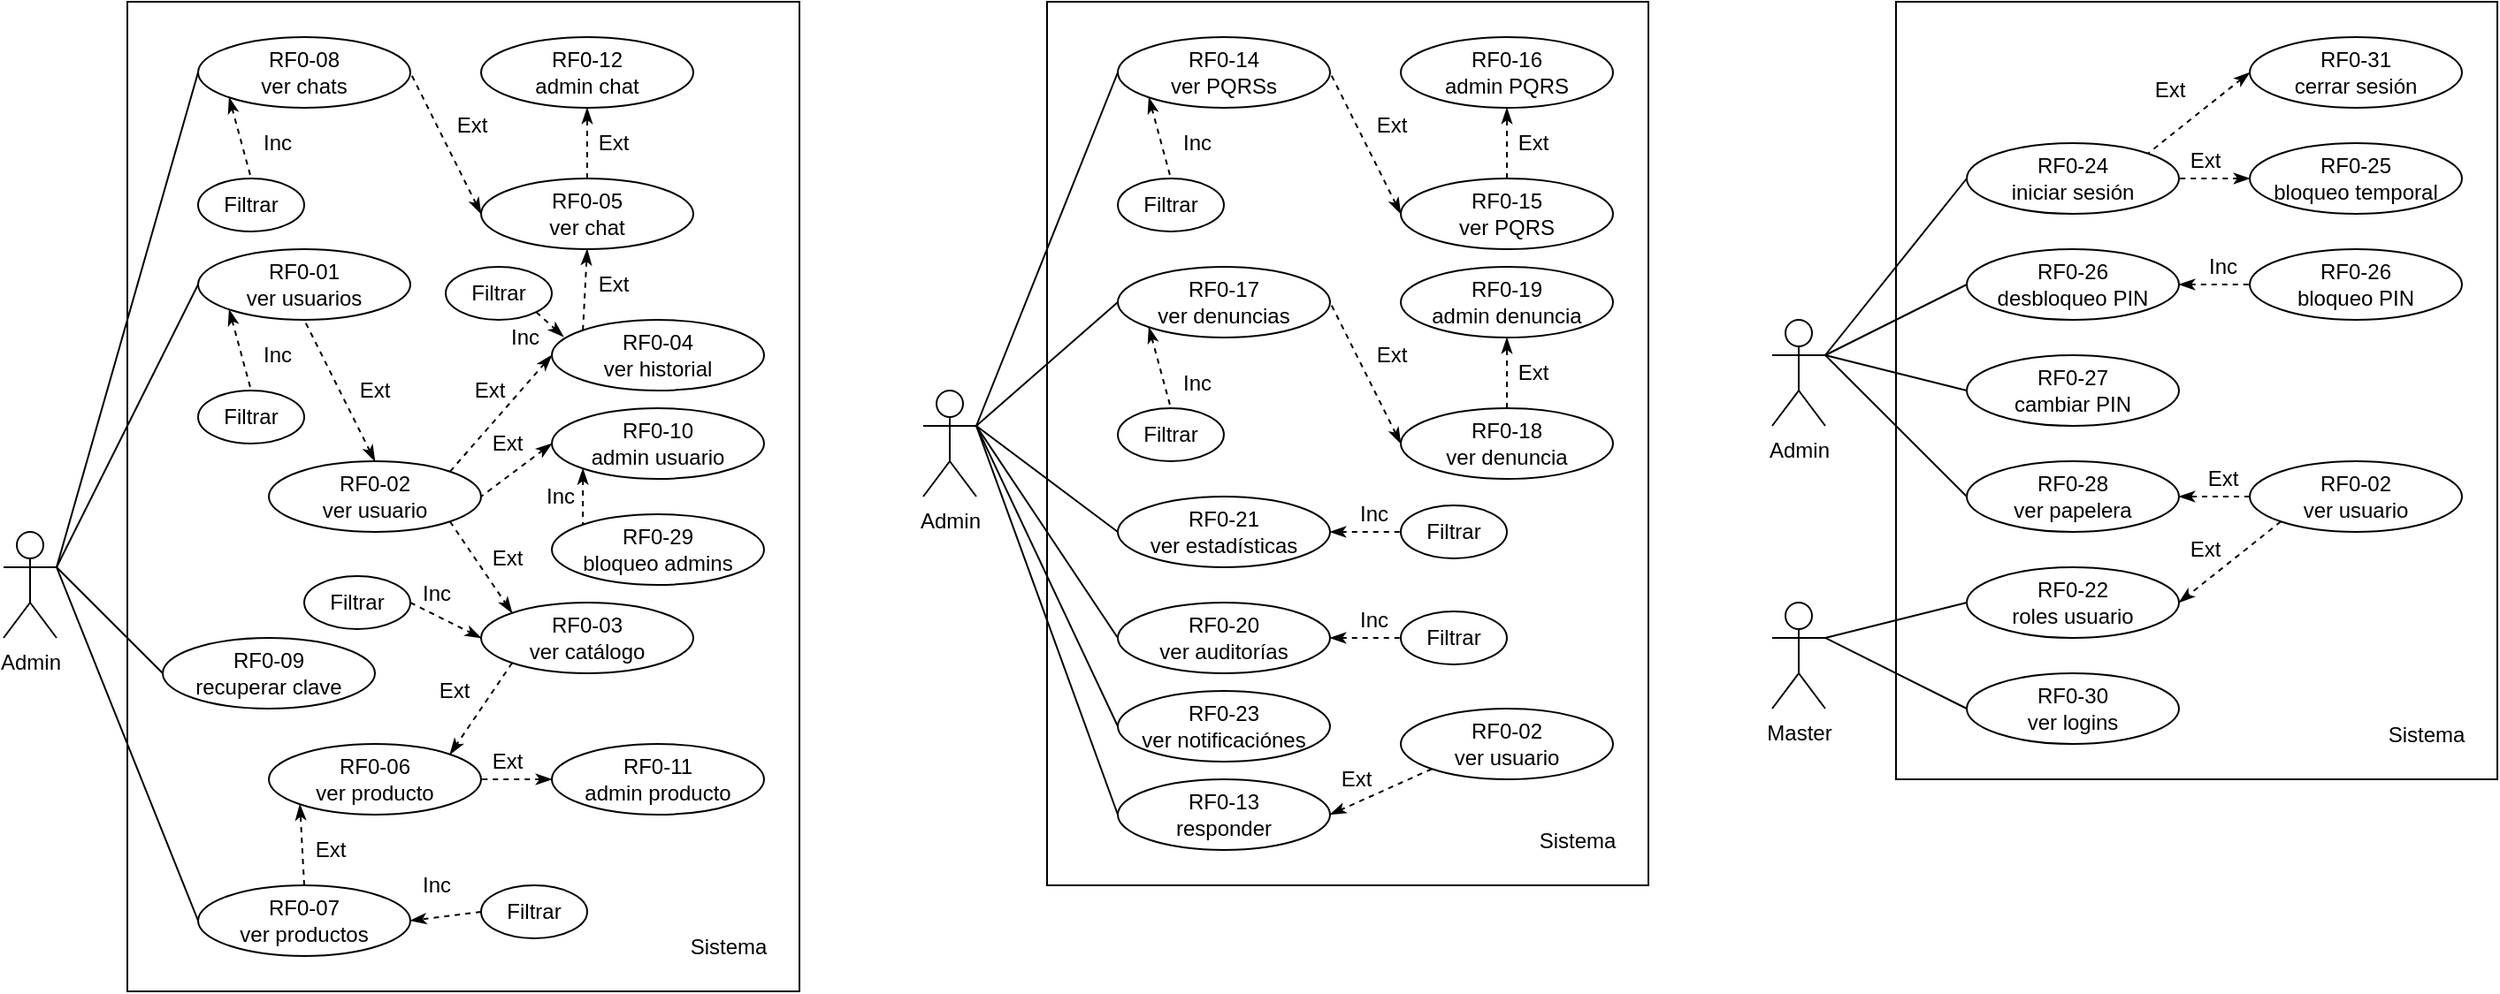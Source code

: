<mxfile version="28.1.2">
  <diagram name="casos_uso" id="u5KT80LsHVRryV3OdC5e">
    <mxGraphModel dx="679" dy="358" grid="1" gridSize="10" guides="1" tooltips="1" connect="1" arrows="1" fold="1" page="1" pageScale="1" pageWidth="827" pageHeight="1169" math="0" shadow="0">
      <root>
        <mxCell id="0" />
        <mxCell id="1" parent="0" />
        <mxCell id="K1Um82VQvjelmYrkA8v8-73" value="" style="rounded=0;whiteSpace=wrap;html=1;" parent="1" vertex="1">
          <mxGeometry x="640" y="40" width="340" height="500" as="geometry" />
        </mxCell>
        <mxCell id="K1Um82VQvjelmYrkA8v8-53" value="" style="rounded=0;whiteSpace=wrap;html=1;" parent="1" vertex="1">
          <mxGeometry x="120" y="40" width="380" height="560" as="geometry" />
        </mxCell>
        <mxCell id="K1Um82VQvjelmYrkA8v8-1" value="RF0-01&lt;div&gt;ver usuarios&lt;/div&gt;" style="ellipse;whiteSpace=wrap;html=1;" parent="1" vertex="1">
          <mxGeometry x="160" y="180" width="120" height="40" as="geometry" />
        </mxCell>
        <mxCell id="K1Um82VQvjelmYrkA8v8-2" value="RF0-02&lt;div&gt;ver usuario&lt;/div&gt;" style="ellipse;whiteSpace=wrap;html=1;" parent="1" vertex="1">
          <mxGeometry x="200" y="300" width="120" height="40" as="geometry" />
        </mxCell>
        <mxCell id="K1Um82VQvjelmYrkA8v8-3" value="RF0-03&lt;div&gt;ver catálogo&lt;/div&gt;" style="ellipse;whiteSpace=wrap;html=1;" parent="1" vertex="1">
          <mxGeometry x="320" y="380" width="120" height="40" as="geometry" />
        </mxCell>
        <mxCell id="K1Um82VQvjelmYrkA8v8-4" value="RF0-04&lt;div&gt;ver historial&lt;/div&gt;" style="ellipse;whiteSpace=wrap;html=1;" parent="1" vertex="1">
          <mxGeometry x="360" y="220" width="120" height="40" as="geometry" />
        </mxCell>
        <mxCell id="K1Um82VQvjelmYrkA8v8-5" value="RF0-05&lt;div&gt;ver chat&lt;/div&gt;" style="ellipse;whiteSpace=wrap;html=1;" parent="1" vertex="1">
          <mxGeometry x="320" y="140" width="120" height="40" as="geometry" />
        </mxCell>
        <mxCell id="K1Um82VQvjelmYrkA8v8-6" value="RF0-06&lt;div&gt;ver producto&lt;/div&gt;" style="ellipse;whiteSpace=wrap;html=1;" parent="1" vertex="1">
          <mxGeometry x="200" y="460" width="120" height="40" as="geometry" />
        </mxCell>
        <mxCell id="K1Um82VQvjelmYrkA8v8-7" value="RF0-07&lt;div&gt;ver productos&lt;/div&gt;" style="ellipse;whiteSpace=wrap;html=1;" parent="1" vertex="1">
          <mxGeometry x="160" y="540" width="120" height="40" as="geometry" />
        </mxCell>
        <mxCell id="K1Um82VQvjelmYrkA8v8-8" value="RF0-08&lt;div&gt;ver chats&lt;/div&gt;" style="ellipse;whiteSpace=wrap;html=1;" parent="1" vertex="1">
          <mxGeometry x="160" y="60" width="120" height="40" as="geometry" />
        </mxCell>
        <mxCell id="K1Um82VQvjelmYrkA8v8-9" value="RF0-09&lt;div&gt;recuperar clave&lt;/div&gt;" style="ellipse;whiteSpace=wrap;html=1;" parent="1" vertex="1">
          <mxGeometry x="140" y="400" width="120" height="40" as="geometry" />
        </mxCell>
        <mxCell id="K1Um82VQvjelmYrkA8v8-10" value="RF0-10&lt;div&gt;admin usuario&lt;/div&gt;" style="ellipse;whiteSpace=wrap;html=1;" parent="1" vertex="1">
          <mxGeometry x="360" y="270" width="120" height="40" as="geometry" />
        </mxCell>
        <mxCell id="K1Um82VQvjelmYrkA8v8-11" value="RF0-11&lt;div&gt;admin producto&lt;/div&gt;" style="ellipse;whiteSpace=wrap;html=1;" parent="1" vertex="1">
          <mxGeometry x="360" y="460" width="120" height="40" as="geometry" />
        </mxCell>
        <mxCell id="K1Um82VQvjelmYrkA8v8-12" value="RF0-12&lt;div&gt;admin chat&lt;/div&gt;" style="ellipse;whiteSpace=wrap;html=1;" parent="1" vertex="1">
          <mxGeometry x="320" y="60" width="120" height="40" as="geometry" />
        </mxCell>
        <mxCell id="K1Um82VQvjelmYrkA8v8-13" value="RF0-13&lt;div&gt;responder&lt;/div&gt;" style="ellipse;whiteSpace=wrap;html=1;" parent="1" vertex="1">
          <mxGeometry x="680" y="480" width="120" height="40" as="geometry" />
        </mxCell>
        <mxCell id="K1Um82VQvjelmYrkA8v8-14" value="RF0-14&lt;div&gt;ver PQRSs&lt;/div&gt;" style="ellipse;whiteSpace=wrap;html=1;" parent="1" vertex="1">
          <mxGeometry x="680" y="60" width="120" height="40" as="geometry" />
        </mxCell>
        <mxCell id="K1Um82VQvjelmYrkA8v8-15" value="RF0-15&lt;div&gt;ver PQRS&lt;/div&gt;" style="ellipse;whiteSpace=wrap;html=1;" parent="1" vertex="1">
          <mxGeometry x="840" y="140" width="120" height="40" as="geometry" />
        </mxCell>
        <mxCell id="K1Um82VQvjelmYrkA8v8-16" value="RF0-16&lt;div&gt;admin PQRS&lt;/div&gt;" style="ellipse;whiteSpace=wrap;html=1;" parent="1" vertex="1">
          <mxGeometry x="840" y="60" width="120" height="40" as="geometry" />
        </mxCell>
        <mxCell id="K1Um82VQvjelmYrkA8v8-17" value="RF0-17&lt;div&gt;ver denuncias&lt;/div&gt;" style="ellipse;whiteSpace=wrap;html=1;" parent="1" vertex="1">
          <mxGeometry x="680" y="190" width="120" height="40" as="geometry" />
        </mxCell>
        <mxCell id="K1Um82VQvjelmYrkA8v8-18" value="RF0-18&lt;div&gt;ver denuncia&lt;/div&gt;" style="ellipse;whiteSpace=wrap;html=1;" parent="1" vertex="1">
          <mxGeometry x="840" y="270" width="120" height="40" as="geometry" />
        </mxCell>
        <mxCell id="K1Um82VQvjelmYrkA8v8-19" value="RF0-19&lt;div&gt;admin denuncia&lt;/div&gt;" style="ellipse;whiteSpace=wrap;html=1;" parent="1" vertex="1">
          <mxGeometry x="840" y="190" width="120" height="40" as="geometry" />
        </mxCell>
        <mxCell id="K1Um82VQvjelmYrkA8v8-20" value="RF0-20&lt;div&gt;ver auditorías&lt;/div&gt;" style="ellipse;whiteSpace=wrap;html=1;" parent="1" vertex="1">
          <mxGeometry x="680" y="380" width="120" height="40" as="geometry" />
        </mxCell>
        <mxCell id="K1Um82VQvjelmYrkA8v8-21" value="RF0-21&lt;div&gt;ver estadísticas&lt;/div&gt;" style="ellipse;whiteSpace=wrap;html=1;" parent="1" vertex="1">
          <mxGeometry x="680" y="320" width="120" height="40" as="geometry" />
        </mxCell>
        <mxCell id="K1Um82VQvjelmYrkA8v8-23" value="RF0-23&lt;div&gt;ver notificaciónes&lt;/div&gt;" style="ellipse;whiteSpace=wrap;html=1;" parent="1" vertex="1">
          <mxGeometry x="680" y="430" width="120" height="40" as="geometry" />
        </mxCell>
        <mxCell id="K1Um82VQvjelmYrkA8v8-24" value="Admin" style="shape=umlActor;verticalLabelPosition=bottom;verticalAlign=top;html=1;outlineConnect=0;" parent="1" vertex="1">
          <mxGeometry x="50" y="340" width="30" height="60" as="geometry" />
        </mxCell>
        <mxCell id="K1Um82VQvjelmYrkA8v8-28" value="Filtrar" style="ellipse;whiteSpace=wrap;html=1;" parent="1" vertex="1">
          <mxGeometry x="320" y="540" width="60" height="30" as="geometry" />
        </mxCell>
        <mxCell id="K1Um82VQvjelmYrkA8v8-29" value="Filtrar" style="ellipse;whiteSpace=wrap;html=1;" parent="1" vertex="1">
          <mxGeometry x="160" y="260" width="60" height="30" as="geometry" />
        </mxCell>
        <mxCell id="K1Um82VQvjelmYrkA8v8-31" value="" style="endArrow=none;dashed=1;html=1;rounded=0;exitX=0;exitY=0.5;exitDx=0;exitDy=0;entryX=1;entryY=0.5;entryDx=0;entryDy=0;startArrow=classicThin;startFill=1;" parent="1" source="K1Um82VQvjelmYrkA8v8-10" target="K1Um82VQvjelmYrkA8v8-2" edge="1">
          <mxGeometry width="50" height="50" relative="1" as="geometry">
            <mxPoint x="218" y="436" as="sourcePoint" />
            <mxPoint x="160" y="370" as="targetPoint" />
          </mxGeometry>
        </mxCell>
        <mxCell id="K1Um82VQvjelmYrkA8v8-32" value="" style="endArrow=classicThin;dashed=1;html=1;rounded=0;exitX=0.5;exitY=0;exitDx=0;exitDy=0;entryX=0;entryY=1;entryDx=0;entryDy=0;startArrow=none;startFill=0;endFill=1;" parent="1" source="K1Um82VQvjelmYrkA8v8-7" target="K1Um82VQvjelmYrkA8v8-6" edge="1">
          <mxGeometry width="50" height="50" relative="1" as="geometry">
            <mxPoint x="188" y="566" as="sourcePoint" />
            <mxPoint x="130" y="500" as="targetPoint" />
          </mxGeometry>
        </mxCell>
        <mxCell id="K1Um82VQvjelmYrkA8v8-33" value="" style="endArrow=none;dashed=1;html=1;rounded=0;exitX=0.5;exitY=0;exitDx=0;exitDy=0;entryX=0.5;entryY=1;entryDx=0;entryDy=0;startArrow=classicThin;startFill=1;" parent="1" source="K1Um82VQvjelmYrkA8v8-2" target="K1Um82VQvjelmYrkA8v8-1" edge="1">
          <mxGeometry width="50" height="50" relative="1" as="geometry">
            <mxPoint x="218" y="576" as="sourcePoint" />
            <mxPoint x="160" y="510" as="targetPoint" />
          </mxGeometry>
        </mxCell>
        <mxCell id="K1Um82VQvjelmYrkA8v8-36" value="" style="endArrow=none;html=1;rounded=0;entryX=0;entryY=0.5;entryDx=0;entryDy=0;exitX=1;exitY=0.333;exitDx=0;exitDy=0;exitPerimeter=0;" parent="1" source="K1Um82VQvjelmYrkA8v8-24" target="K1Um82VQvjelmYrkA8v8-1" edge="1">
          <mxGeometry width="50" height="50" relative="1" as="geometry">
            <mxPoint y="500" as="sourcePoint" />
            <mxPoint x="50" y="450" as="targetPoint" />
          </mxGeometry>
        </mxCell>
        <mxCell id="K1Um82VQvjelmYrkA8v8-37" value="" style="endArrow=none;html=1;rounded=0;entryX=0;entryY=0.5;entryDx=0;entryDy=0;exitX=1;exitY=0.333;exitDx=0;exitDy=0;exitPerimeter=0;" parent="1" source="K1Um82VQvjelmYrkA8v8-24" target="K1Um82VQvjelmYrkA8v8-7" edge="1">
          <mxGeometry width="50" height="50" relative="1" as="geometry">
            <mxPoint x="80" y="320" as="sourcePoint" />
            <mxPoint x="90" y="440" as="targetPoint" />
          </mxGeometry>
        </mxCell>
        <mxCell id="K1Um82VQvjelmYrkA8v8-38" value="" style="endArrow=none;dashed=1;html=1;rounded=0;entryX=1;entryY=0;entryDx=0;entryDy=0;exitX=0;exitY=0.5;exitDx=0;exitDy=0;startArrow=classicThin;startFill=1;" parent="1" source="K1Um82VQvjelmYrkA8v8-4" target="K1Um82VQvjelmYrkA8v8-2" edge="1">
          <mxGeometry width="50" height="50" relative="1" as="geometry">
            <mxPoint x="428" y="296" as="sourcePoint" />
            <mxPoint x="370" y="230" as="targetPoint" />
          </mxGeometry>
        </mxCell>
        <mxCell id="K1Um82VQvjelmYrkA8v8-39" value="" style="endArrow=none;dashed=1;html=1;rounded=0;exitX=0;exitY=0.5;exitDx=0;exitDy=0;entryX=1;entryY=0.5;entryDx=0;entryDy=0;startArrow=classicThin;startFill=1;" parent="1" source="K1Um82VQvjelmYrkA8v8-11" target="K1Um82VQvjelmYrkA8v8-6" edge="1">
          <mxGeometry width="50" height="50" relative="1" as="geometry">
            <mxPoint x="178" y="696" as="sourcePoint" />
            <mxPoint x="120" y="630" as="targetPoint" />
          </mxGeometry>
        </mxCell>
        <mxCell id="K1Um82VQvjelmYrkA8v8-40" value="" style="endArrow=none;html=1;rounded=0;entryX=0;entryY=0.5;entryDx=0;entryDy=0;" parent="1" target="K1Um82VQvjelmYrkA8v8-8" edge="1">
          <mxGeometry width="50" height="50" relative="1" as="geometry">
            <mxPoint x="80" y="360" as="sourcePoint" />
            <mxPoint x="140" y="150" as="targetPoint" />
          </mxGeometry>
        </mxCell>
        <mxCell id="K1Um82VQvjelmYrkA8v8-41" value="" style="endArrow=none;dashed=1;html=1;rounded=0;exitX=0;exitY=0.5;exitDx=0;exitDy=0;entryX=1;entryY=0.5;entryDx=0;entryDy=0;endFill=0;startArrow=classicThin;startFill=1;" parent="1" source="K1Um82VQvjelmYrkA8v8-5" target="K1Um82VQvjelmYrkA8v8-8" edge="1">
          <mxGeometry width="50" height="50" relative="1" as="geometry">
            <mxPoint x="118" y="326" as="sourcePoint" />
            <mxPoint x="60" y="260" as="targetPoint" />
          </mxGeometry>
        </mxCell>
        <mxCell id="K1Um82VQvjelmYrkA8v8-42" value="" style="endArrow=classicThin;dashed=1;html=1;rounded=0;exitX=0;exitY=0;exitDx=0;exitDy=0;entryX=0.5;entryY=1;entryDx=0;entryDy=0;endFill=1;" parent="1" source="K1Um82VQvjelmYrkA8v8-4" target="K1Um82VQvjelmYrkA8v8-5" edge="1">
          <mxGeometry width="50" height="50" relative="1" as="geometry">
            <mxPoint x="358" y="256" as="sourcePoint" />
            <mxPoint x="300" y="190" as="targetPoint" />
          </mxGeometry>
        </mxCell>
        <mxCell id="K1Um82VQvjelmYrkA8v8-43" value="" style="endArrow=classicThin;dashed=1;html=1;rounded=0;exitX=0.5;exitY=0;exitDx=0;exitDy=0;entryX=0.5;entryY=1;entryDx=0;entryDy=0;endFill=1;" parent="1" source="K1Um82VQvjelmYrkA8v8-5" target="K1Um82VQvjelmYrkA8v8-12" edge="1">
          <mxGeometry width="50" height="50" relative="1" as="geometry">
            <mxPoint x="558" y="216" as="sourcePoint" />
            <mxPoint x="500" y="150" as="targetPoint" />
          </mxGeometry>
        </mxCell>
        <mxCell id="K1Um82VQvjelmYrkA8v8-44" value="" style="endArrow=classicThin;dashed=1;html=1;rounded=0;exitX=0;exitY=0.5;exitDx=0;exitDy=0;entryX=1;entryY=0.5;entryDx=0;entryDy=0;startArrow=none;startFill=0;endFill=1;" parent="1" source="K1Um82VQvjelmYrkA8v8-28" target="K1Um82VQvjelmYrkA8v8-7" edge="1">
          <mxGeometry width="50" height="50" relative="1" as="geometry">
            <mxPoint x="378" y="686" as="sourcePoint" />
            <mxPoint x="320" y="620" as="targetPoint" />
          </mxGeometry>
        </mxCell>
        <mxCell id="K1Um82VQvjelmYrkA8v8-46" value="Filtrar" style="ellipse;whiteSpace=wrap;html=1;" parent="1" vertex="1">
          <mxGeometry x="160" y="140" width="60" height="30" as="geometry" />
        </mxCell>
        <mxCell id="K1Um82VQvjelmYrkA8v8-49" value="" style="endArrow=classicThin;dashed=1;html=1;rounded=0;exitX=1;exitY=1;exitDx=0;exitDy=0;entryX=0;entryY=0;entryDx=0;entryDy=0;startArrow=none;startFill=0;endFill=1;" parent="1" source="K1Um82VQvjelmYrkA8v8-2" target="K1Um82VQvjelmYrkA8v8-3" edge="1">
          <mxGeometry width="50" height="50" relative="1" as="geometry">
            <mxPoint x="329" y="390" as="sourcePoint" />
            <mxPoint x="320" y="480" as="targetPoint" />
          </mxGeometry>
        </mxCell>
        <mxCell id="K1Um82VQvjelmYrkA8v8-50" value="" style="endArrow=classicThin;dashed=1;html=1;rounded=0;endFill=1;exitX=0;exitY=1;exitDx=0;exitDy=0;entryX=1;entryY=0;entryDx=0;entryDy=0;" parent="1" source="K1Um82VQvjelmYrkA8v8-3" target="K1Um82VQvjelmYrkA8v8-6" edge="1">
          <mxGeometry width="50" height="50" relative="1" as="geometry">
            <mxPoint x="540" y="430" as="sourcePoint" />
            <mxPoint x="500" y="490" as="targetPoint" />
            <Array as="points" />
          </mxGeometry>
        </mxCell>
        <mxCell id="K1Um82VQvjelmYrkA8v8-51" value="" style="endArrow=none;dashed=1;html=1;rounded=0;exitX=0;exitY=1;exitDx=0;exitDy=0;entryX=0.5;entryY=0;entryDx=0;entryDy=0;startArrow=classicThin;startFill=1;" parent="1" source="K1Um82VQvjelmYrkA8v8-1" target="K1Um82VQvjelmYrkA8v8-29" edge="1">
          <mxGeometry width="50" height="50" relative="1" as="geometry">
            <mxPoint x="399" y="350" as="sourcePoint" />
            <mxPoint x="390" y="440" as="targetPoint" />
          </mxGeometry>
        </mxCell>
        <mxCell id="K1Um82VQvjelmYrkA8v8-52" value="" style="endArrow=none;dashed=1;html=1;rounded=0;exitX=0;exitY=1;exitDx=0;exitDy=0;entryX=0.5;entryY=0;entryDx=0;entryDy=0;endFill=0;startArrow=classicThin;startFill=1;" parent="1" source="K1Um82VQvjelmYrkA8v8-8" target="K1Um82VQvjelmYrkA8v8-46" edge="1">
          <mxGeometry width="50" height="50" relative="1" as="geometry">
            <mxPoint x="249" y="290" as="sourcePoint" />
            <mxPoint x="240" y="380" as="targetPoint" />
          </mxGeometry>
        </mxCell>
        <mxCell id="K1Um82VQvjelmYrkA8v8-55" value="Ext" style="text;html=1;align=center;verticalAlign=middle;whiteSpace=wrap;rounded=0;" parent="1" vertex="1">
          <mxGeometry x="300" y="100" width="30" height="20" as="geometry" />
        </mxCell>
        <mxCell id="K1Um82VQvjelmYrkA8v8-56" value="Inc" style="text;html=1;align=center;verticalAlign=middle;whiteSpace=wrap;rounded=0;" parent="1" vertex="1">
          <mxGeometry x="280" y="530" width="30" height="20" as="geometry" />
        </mxCell>
        <mxCell id="K1Um82VQvjelmYrkA8v8-57" value="Inc" style="text;html=1;align=center;verticalAlign=middle;whiteSpace=wrap;rounded=0;" parent="1" vertex="1">
          <mxGeometry x="190" y="230" width="30" height="20" as="geometry" />
        </mxCell>
        <mxCell id="K1Um82VQvjelmYrkA8v8-58" value="Inc" style="text;html=1;align=center;verticalAlign=middle;whiteSpace=wrap;rounded=0;" parent="1" vertex="1">
          <mxGeometry x="190" y="110" width="30" height="20" as="geometry" />
        </mxCell>
        <mxCell id="K1Um82VQvjelmYrkA8v8-59" value="Ext" style="text;html=1;align=center;verticalAlign=middle;whiteSpace=wrap;rounded=0;" parent="1" vertex="1">
          <mxGeometry x="380" y="110" width="30" height="20" as="geometry" />
        </mxCell>
        <mxCell id="K1Um82VQvjelmYrkA8v8-60" value="Ext" style="text;html=1;align=center;verticalAlign=middle;whiteSpace=wrap;rounded=0;" parent="1" vertex="1">
          <mxGeometry x="380" y="190" width="30" height="20" as="geometry" />
        </mxCell>
        <mxCell id="K1Um82VQvjelmYrkA8v8-61" value="Ext" style="text;html=1;align=center;verticalAlign=middle;whiteSpace=wrap;rounded=0;" parent="1" vertex="1">
          <mxGeometry x="310" y="250" width="30" height="20" as="geometry" />
        </mxCell>
        <mxCell id="K1Um82VQvjelmYrkA8v8-62" value="Ext" style="text;html=1;align=center;verticalAlign=middle;whiteSpace=wrap;rounded=0;" parent="1" vertex="1">
          <mxGeometry x="245" y="250" width="30" height="20" as="geometry" />
        </mxCell>
        <mxCell id="K1Um82VQvjelmYrkA8v8-63" value="Ext" style="text;html=1;align=center;verticalAlign=middle;whiteSpace=wrap;rounded=0;" parent="1" vertex="1">
          <mxGeometry x="320" y="280" width="30" height="20" as="geometry" />
        </mxCell>
        <mxCell id="K1Um82VQvjelmYrkA8v8-65" value="Ext" style="text;html=1;align=center;verticalAlign=middle;whiteSpace=wrap;rounded=0;" parent="1" vertex="1">
          <mxGeometry x="320" y="345" width="30" height="20" as="geometry" />
        </mxCell>
        <mxCell id="K1Um82VQvjelmYrkA8v8-67" value="Ext" style="text;html=1;align=center;verticalAlign=middle;whiteSpace=wrap;rounded=0;" parent="1" vertex="1">
          <mxGeometry x="290" y="420" width="30" height="20" as="geometry" />
        </mxCell>
        <mxCell id="K1Um82VQvjelmYrkA8v8-68" value="Ext" style="text;html=1;align=center;verticalAlign=middle;whiteSpace=wrap;rounded=0;" parent="1" vertex="1">
          <mxGeometry x="320" y="460" width="30" height="20" as="geometry" />
        </mxCell>
        <mxCell id="K1Um82VQvjelmYrkA8v8-69" value="Ext" style="text;html=1;align=center;verticalAlign=middle;whiteSpace=wrap;rounded=0;" parent="1" vertex="1">
          <mxGeometry x="220" y="510" width="30" height="20" as="geometry" />
        </mxCell>
        <mxCell id="K1Um82VQvjelmYrkA8v8-72" value="Sistema" style="text;html=1;align=center;verticalAlign=middle;whiteSpace=wrap;rounded=0;" parent="1" vertex="1">
          <mxGeometry x="430" y="560" width="60" height="30" as="geometry" />
        </mxCell>
        <mxCell id="K1Um82VQvjelmYrkA8v8-86" value="Admin" style="shape=umlActor;verticalLabelPosition=bottom;verticalAlign=top;html=1;outlineConnect=0;" parent="1" vertex="1">
          <mxGeometry x="570" y="260" width="30" height="60" as="geometry" />
        </mxCell>
        <mxCell id="K1Um82VQvjelmYrkA8v8-97" value="" style="endArrow=none;html=1;rounded=0;entryX=0;entryY=0.5;entryDx=0;entryDy=0;" parent="1" target="K1Um82VQvjelmYrkA8v8-20" edge="1">
          <mxGeometry width="50" height="50" relative="1" as="geometry">
            <mxPoint x="600" y="280" as="sourcePoint" />
            <mxPoint x="590" y="230" as="targetPoint" />
          </mxGeometry>
        </mxCell>
        <mxCell id="K1Um82VQvjelmYrkA8v8-121" value="Sistema" style="text;html=1;align=center;verticalAlign=middle;whiteSpace=wrap;rounded=0;" parent="1" vertex="1">
          <mxGeometry x="910" y="500" width="60" height="30" as="geometry" />
        </mxCell>
        <mxCell id="K1Um82VQvjelmYrkA8v8-122" value="Filtrar" style="ellipse;whiteSpace=wrap;html=1;" parent="1" vertex="1">
          <mxGeometry x="680" y="140" width="60" height="30" as="geometry" />
        </mxCell>
        <mxCell id="K1Um82VQvjelmYrkA8v8-123" value="" style="endArrow=none;dashed=1;html=1;rounded=0;entryX=0.5;entryY=0;entryDx=0;entryDy=0;endFill=0;startArrow=classicThin;startFill=1;exitX=0;exitY=1;exitDx=0;exitDy=0;" parent="1" source="K1Um82VQvjelmYrkA8v8-14" target="K1Um82VQvjelmYrkA8v8-122" edge="1">
          <mxGeometry width="50" height="50" relative="1" as="geometry">
            <mxPoint x="680" y="110" as="sourcePoint" />
            <mxPoint x="760" y="380" as="targetPoint" />
          </mxGeometry>
        </mxCell>
        <mxCell id="K1Um82VQvjelmYrkA8v8-124" value="Inc" style="text;html=1;align=center;verticalAlign=middle;whiteSpace=wrap;rounded=0;" parent="1" vertex="1">
          <mxGeometry x="710" y="110" width="30" height="20" as="geometry" />
        </mxCell>
        <mxCell id="K1Um82VQvjelmYrkA8v8-125" value="Filtrar" style="ellipse;whiteSpace=wrap;html=1;" parent="1" vertex="1">
          <mxGeometry x="680" y="270" width="60" height="30" as="geometry" />
        </mxCell>
        <mxCell id="K1Um82VQvjelmYrkA8v8-126" value="" style="endArrow=none;dashed=1;html=1;rounded=0;exitX=0;exitY=1;exitDx=0;exitDy=0;entryX=0.5;entryY=0;entryDx=0;entryDy=0;endFill=0;startArrow=classicThin;startFill=1;" parent="1" source="K1Um82VQvjelmYrkA8v8-17" target="K1Um82VQvjelmYrkA8v8-125" edge="1">
          <mxGeometry width="50" height="50" relative="1" as="geometry">
            <mxPoint x="698" y="230" as="sourcePoint" />
            <mxPoint x="760" y="516" as="targetPoint" />
          </mxGeometry>
        </mxCell>
        <mxCell id="K1Um82VQvjelmYrkA8v8-127" value="Inc" style="text;html=1;align=center;verticalAlign=middle;whiteSpace=wrap;rounded=0;" parent="1" vertex="1">
          <mxGeometry x="710" y="246" width="30" height="20" as="geometry" />
        </mxCell>
        <mxCell id="K1Um82VQvjelmYrkA8v8-128" value="" style="endArrow=none;dashed=1;html=1;rounded=0;exitX=0;exitY=0.5;exitDx=0;exitDy=0;entryX=1;entryY=0.5;entryDx=0;entryDy=0;endFill=0;startArrow=classicThin;startFill=1;" parent="1" edge="1">
          <mxGeometry width="50" height="50" relative="1" as="geometry">
            <mxPoint x="840" y="160" as="sourcePoint" />
            <mxPoint x="800" y="80" as="targetPoint" />
          </mxGeometry>
        </mxCell>
        <mxCell id="K1Um82VQvjelmYrkA8v8-130" value="" style="endArrow=classicThin;dashed=1;html=1;rounded=0;exitX=0.5;exitY=0;exitDx=0;exitDy=0;entryX=0.5;entryY=1;entryDx=0;entryDy=0;endFill=1;" parent="1" edge="1">
          <mxGeometry width="50" height="50" relative="1" as="geometry">
            <mxPoint x="900" y="140" as="sourcePoint" />
            <mxPoint x="900" y="100" as="targetPoint" />
          </mxGeometry>
        </mxCell>
        <mxCell id="K1Um82VQvjelmYrkA8v8-131" value="Ext" style="text;html=1;align=center;verticalAlign=middle;whiteSpace=wrap;rounded=0;" parent="1" vertex="1">
          <mxGeometry x="820" y="100" width="30" height="20" as="geometry" />
        </mxCell>
        <mxCell id="K1Um82VQvjelmYrkA8v8-132" value="Ext" style="text;html=1;align=center;verticalAlign=middle;whiteSpace=wrap;rounded=0;" parent="1" vertex="1">
          <mxGeometry x="900" y="110" width="30" height="20" as="geometry" />
        </mxCell>
        <mxCell id="K1Um82VQvjelmYrkA8v8-134" value="" style="endArrow=none;dashed=1;html=1;rounded=0;exitX=0;exitY=0.5;exitDx=0;exitDy=0;entryX=1;entryY=0.5;entryDx=0;entryDy=0;endFill=0;startArrow=classicThin;startFill=1;" parent="1" edge="1">
          <mxGeometry width="50" height="50" relative="1" as="geometry">
            <mxPoint x="840" y="290" as="sourcePoint" />
            <mxPoint x="800" y="210" as="targetPoint" />
          </mxGeometry>
        </mxCell>
        <mxCell id="K1Um82VQvjelmYrkA8v8-135" value="" style="endArrow=classicThin;dashed=1;html=1;rounded=0;exitX=0.5;exitY=0;exitDx=0;exitDy=0;entryX=0.5;entryY=1;entryDx=0;entryDy=0;endFill=1;" parent="1" edge="1">
          <mxGeometry width="50" height="50" relative="1" as="geometry">
            <mxPoint x="900" y="270" as="sourcePoint" />
            <mxPoint x="900" y="230" as="targetPoint" />
          </mxGeometry>
        </mxCell>
        <mxCell id="K1Um82VQvjelmYrkA8v8-136" value="Ext" style="text;html=1;align=center;verticalAlign=middle;whiteSpace=wrap;rounded=0;" parent="1" vertex="1">
          <mxGeometry x="820" y="230" width="30" height="20" as="geometry" />
        </mxCell>
        <mxCell id="K1Um82VQvjelmYrkA8v8-137" value="Ext" style="text;html=1;align=center;verticalAlign=middle;whiteSpace=wrap;rounded=0;" parent="1" vertex="1">
          <mxGeometry x="900" y="240" width="30" height="20" as="geometry" />
        </mxCell>
        <mxCell id="K1Um82VQvjelmYrkA8v8-139" value="" style="endArrow=none;html=1;rounded=0;entryX=0;entryY=0.5;entryDx=0;entryDy=0;exitX=1;exitY=0.333;exitDx=0;exitDy=0;exitPerimeter=0;" parent="1" source="K1Um82VQvjelmYrkA8v8-86" target="K1Um82VQvjelmYrkA8v8-21" edge="1">
          <mxGeometry width="50" height="50" relative="1" as="geometry">
            <mxPoint x="600" y="360" as="sourcePoint" />
            <mxPoint x="760" y="460" as="targetPoint" />
          </mxGeometry>
        </mxCell>
        <mxCell id="K1Um82VQvjelmYrkA8v8-140" value="" style="endArrow=none;html=1;rounded=0;entryX=0;entryY=0.5;entryDx=0;entryDy=0;" parent="1" target="K1Um82VQvjelmYrkA8v8-17" edge="1">
          <mxGeometry width="50" height="50" relative="1" as="geometry">
            <mxPoint x="600" y="280" as="sourcePoint" />
            <mxPoint x="740" y="410" as="targetPoint" />
          </mxGeometry>
        </mxCell>
        <mxCell id="K1Um82VQvjelmYrkA8v8-141" value="" style="endArrow=none;html=1;rounded=0;entryX=0;entryY=0.5;entryDx=0;entryDy=0;" parent="1" target="K1Um82VQvjelmYrkA8v8-14" edge="1">
          <mxGeometry width="50" height="50" relative="1" as="geometry">
            <mxPoint x="600" y="280" as="sourcePoint" />
            <mxPoint x="750" y="300" as="targetPoint" />
          </mxGeometry>
        </mxCell>
        <mxCell id="K1Um82VQvjelmYrkA8v8-142" value="Filtrar" style="ellipse;whiteSpace=wrap;html=1;" parent="1" vertex="1">
          <mxGeometry x="840" y="325" width="60" height="30" as="geometry" />
        </mxCell>
        <mxCell id="K1Um82VQvjelmYrkA8v8-143" value="Filtrar" style="ellipse;whiteSpace=wrap;html=1;" parent="1" vertex="1">
          <mxGeometry x="840" y="385" width="60" height="30" as="geometry" />
        </mxCell>
        <mxCell id="K1Um82VQvjelmYrkA8v8-144" value="" style="endArrow=none;dashed=1;html=1;rounded=0;exitX=1;exitY=0.5;exitDx=0;exitDy=0;entryX=0;entryY=0.5;entryDx=0;entryDy=0;endFill=0;startArrow=classicThin;startFill=1;" parent="1" source="K1Um82VQvjelmYrkA8v8-20" target="K1Um82VQvjelmYrkA8v8-143" edge="1">
          <mxGeometry width="50" height="50" relative="1" as="geometry">
            <mxPoint x="720" y="270" as="sourcePoint" />
            <mxPoint x="732" y="316" as="targetPoint" />
          </mxGeometry>
        </mxCell>
        <mxCell id="K1Um82VQvjelmYrkA8v8-145" value="" style="endArrow=none;dashed=1;html=1;rounded=0;exitX=1;exitY=0.5;exitDx=0;exitDy=0;entryX=0;entryY=0.5;entryDx=0;entryDy=0;endFill=0;startArrow=classicThin;startFill=1;" parent="1" source="K1Um82VQvjelmYrkA8v8-21" target="K1Um82VQvjelmYrkA8v8-142" edge="1">
          <mxGeometry width="50" height="50" relative="1" as="geometry">
            <mxPoint x="810" y="410" as="sourcePoint" />
            <mxPoint x="850" y="410" as="targetPoint" />
          </mxGeometry>
        </mxCell>
        <mxCell id="K1Um82VQvjelmYrkA8v8-146" value="Inc" style="text;html=1;align=center;verticalAlign=middle;whiteSpace=wrap;rounded=0;" parent="1" vertex="1">
          <mxGeometry x="810" y="320" width="30" height="20" as="geometry" />
        </mxCell>
        <mxCell id="K1Um82VQvjelmYrkA8v8-147" value="Inc" style="text;html=1;align=center;verticalAlign=middle;whiteSpace=wrap;rounded=0;" parent="1" vertex="1">
          <mxGeometry x="810" y="380" width="30" height="20" as="geometry" />
        </mxCell>
        <mxCell id="K1Um82VQvjelmYrkA8v8-148" value="" style="endArrow=none;html=1;rounded=0;entryX=0;entryY=0.5;entryDx=0;entryDy=0;" parent="1" target="K1Um82VQvjelmYrkA8v8-13" edge="1">
          <mxGeometry width="50" height="50" relative="1" as="geometry">
            <mxPoint x="600" y="280" as="sourcePoint" />
            <mxPoint x="730" y="440" as="targetPoint" />
          </mxGeometry>
        </mxCell>
        <mxCell id="K1Um82VQvjelmYrkA8v8-151" value="" style="endArrow=none;html=1;rounded=0;entryX=0;entryY=0.5;entryDx=0;entryDy=0;" parent="1" target="K1Um82VQvjelmYrkA8v8-23" edge="1">
          <mxGeometry width="50" height="50" relative="1" as="geometry">
            <mxPoint x="600" y="280" as="sourcePoint" />
            <mxPoint x="960" y="500" as="targetPoint" />
          </mxGeometry>
        </mxCell>
        <mxCell id="K1Um82VQvjelmYrkA8v8-157" value="RF0-02&lt;div&gt;ver usuario&lt;/div&gt;" style="ellipse;whiteSpace=wrap;html=1;" parent="1" vertex="1">
          <mxGeometry x="840" y="440" width="120" height="40" as="geometry" />
        </mxCell>
        <mxCell id="K1Um82VQvjelmYrkA8v8-160" value="" style="endArrow=classicThin;dashed=1;html=1;rounded=0;entryX=1;entryY=0.5;entryDx=0;entryDy=0;startArrow=none;startFill=0;endFill=1;exitX=0;exitY=1;exitDx=0;exitDy=0;" parent="1" source="K1Um82VQvjelmYrkA8v8-157" target="K1Um82VQvjelmYrkA8v8-13" edge="1">
          <mxGeometry width="50" height="50" relative="1" as="geometry">
            <mxPoint x="870" y="580" as="sourcePoint" />
            <mxPoint x="830" y="620" as="targetPoint" />
          </mxGeometry>
        </mxCell>
        <mxCell id="K1Um82VQvjelmYrkA8v8-161" value="Ext" style="text;html=1;align=center;verticalAlign=middle;whiteSpace=wrap;rounded=0;" parent="1" vertex="1">
          <mxGeometry x="800" y="470" width="30" height="20" as="geometry" />
        </mxCell>
        <mxCell id="uM7xGd1-Co7NzJy6ZERL-2" value="Filtrar" style="ellipse;whiteSpace=wrap;html=1;" parent="1" vertex="1">
          <mxGeometry x="220" y="365" width="60" height="30" as="geometry" />
        </mxCell>
        <mxCell id="uM7xGd1-Co7NzJy6ZERL-3" value="" style="endArrow=classicThin;dashed=1;html=1;rounded=0;exitX=1;exitY=0.5;exitDx=0;exitDy=0;entryX=0;entryY=0.5;entryDx=0;entryDy=0;startArrow=none;startFill=0;endFill=1;" parent="1" source="uM7xGd1-Co7NzJy6ZERL-2" target="K1Um82VQvjelmYrkA8v8-3" edge="1">
          <mxGeometry width="50" height="50" relative="1" as="geometry">
            <mxPoint x="180" y="240" as="sourcePoint" />
            <mxPoint x="192" y="286" as="targetPoint" />
          </mxGeometry>
        </mxCell>
        <mxCell id="uM7xGd1-Co7NzJy6ZERL-4" value="Inc" style="text;html=1;align=center;verticalAlign=middle;whiteSpace=wrap;rounded=0;" parent="1" vertex="1">
          <mxGeometry x="280" y="365" width="30" height="20" as="geometry" />
        </mxCell>
        <mxCell id="uM7xGd1-Co7NzJy6ZERL-5" value="Filtrar" style="ellipse;whiteSpace=wrap;html=1;" parent="1" vertex="1">
          <mxGeometry x="300" y="190" width="60" height="30" as="geometry" />
        </mxCell>
        <mxCell id="uM7xGd1-Co7NzJy6ZERL-6" value="" style="endArrow=classicThin;dashed=1;html=1;rounded=0;exitX=1;exitY=1;exitDx=0;exitDy=0;entryX=0.055;entryY=0.24;entryDx=0;entryDy=0;startArrow=none;startFill=0;entryPerimeter=0;endFill=1;" parent="1" source="uM7xGd1-Co7NzJy6ZERL-5" target="K1Um82VQvjelmYrkA8v8-4" edge="1">
          <mxGeometry width="50" height="50" relative="1" as="geometry">
            <mxPoint x="210" y="380" as="sourcePoint" />
            <mxPoint x="228" y="411" as="targetPoint" />
          </mxGeometry>
        </mxCell>
        <mxCell id="uM7xGd1-Co7NzJy6ZERL-7" value="Inc" style="text;html=1;align=center;verticalAlign=middle;whiteSpace=wrap;rounded=0;" parent="1" vertex="1">
          <mxGeometry x="330" y="220" width="30" height="20" as="geometry" />
        </mxCell>
        <mxCell id="yDs9t8l3PE48G0VdzlAU-1" value="" style="endArrow=none;html=1;rounded=0;entryX=0;entryY=0.5;entryDx=0;entryDy=0;" parent="1" target="K1Um82VQvjelmYrkA8v8-9" edge="1">
          <mxGeometry width="50" height="50" relative="1" as="geometry">
            <mxPoint x="80" y="360" as="sourcePoint" />
            <mxPoint x="70" y="490" as="targetPoint" />
          </mxGeometry>
        </mxCell>
        <mxCell id="RIEb4PKsh_ifWzE6iPA4-1" value="" style="rounded=0;whiteSpace=wrap;html=1;" parent="1" vertex="1">
          <mxGeometry x="1120" y="40" width="340" height="440" as="geometry" />
        </mxCell>
        <mxCell id="RIEb4PKsh_ifWzE6iPA4-3" value="RF0-24&lt;div&gt;iniciar sesión&lt;/div&gt;" style="ellipse;whiteSpace=wrap;html=1;" parent="1" vertex="1">
          <mxGeometry x="1160" y="120" width="120" height="40" as="geometry" />
        </mxCell>
        <mxCell id="RIEb4PKsh_ifWzE6iPA4-6" value="RF0-26&lt;div&gt;desbloqueo PIN&lt;/div&gt;" style="ellipse;whiteSpace=wrap;html=1;" parent="1" vertex="1">
          <mxGeometry x="1160" y="180" width="120" height="40" as="geometry" />
        </mxCell>
        <mxCell id="RIEb4PKsh_ifWzE6iPA4-13" value="Admin" style="shape=umlActor;verticalLabelPosition=bottom;verticalAlign=top;html=1;outlineConnect=0;" parent="1" vertex="1">
          <mxGeometry x="1050" y="220" width="30" height="60" as="geometry" />
        </mxCell>
        <mxCell id="RIEb4PKsh_ifWzE6iPA4-15" value="Sistema" style="text;html=1;align=center;verticalAlign=middle;whiteSpace=wrap;rounded=0;" parent="1" vertex="1">
          <mxGeometry x="1390" y="440" width="60" height="30" as="geometry" />
        </mxCell>
        <mxCell id="RIEb4PKsh_ifWzE6iPA4-20" value="" style="endArrow=none;dashed=1;html=1;rounded=0;entryX=1;entryY=0.5;entryDx=0;entryDy=0;endFill=0;startArrow=classicThin;startFill=1;exitX=0;exitY=0.5;exitDx=0;exitDy=0;" parent="1" source="RIEb4PKsh_ifWzE6iPA4-50" target="RIEb4PKsh_ifWzE6iPA4-3" edge="1">
          <mxGeometry width="50" height="50" relative="1" as="geometry">
            <mxPoint x="1180" y="180" as="sourcePoint" />
            <mxPoint x="1240" y="576" as="targetPoint" />
          </mxGeometry>
        </mxCell>
        <mxCell id="RIEb4PKsh_ifWzE6iPA4-21" value="Ext" style="text;html=1;align=center;verticalAlign=middle;whiteSpace=wrap;rounded=0;" parent="1" vertex="1">
          <mxGeometry x="1280" y="120" width="30" height="20" as="geometry" />
        </mxCell>
        <mxCell id="RIEb4PKsh_ifWzE6iPA4-30" value="" style="endArrow=none;html=1;rounded=0;entryX=0;entryY=0.5;entryDx=0;entryDy=0;exitX=1;exitY=0.333;exitDx=0;exitDy=0;exitPerimeter=0;" parent="1" source="RIEb4PKsh_ifWzE6iPA4-13" target="RIEb4PKsh_ifWzE6iPA4-52" edge="1">
          <mxGeometry width="50" height="50" relative="1" as="geometry">
            <mxPoint x="1080" y="420" as="sourcePoint" />
            <mxPoint x="1160" y="400" as="targetPoint" />
          </mxGeometry>
        </mxCell>
        <mxCell id="RIEb4PKsh_ifWzE6iPA4-31" value="" style="endArrow=none;html=1;rounded=0;entryX=0;entryY=0.5;entryDx=0;entryDy=0;" parent="1" target="RIEb4PKsh_ifWzE6iPA4-6" edge="1">
          <mxGeometry width="50" height="50" relative="1" as="geometry">
            <mxPoint x="1080" y="240" as="sourcePoint" />
            <mxPoint x="1220" y="470" as="targetPoint" />
          </mxGeometry>
        </mxCell>
        <mxCell id="RIEb4PKsh_ifWzE6iPA4-32" value="" style="endArrow=none;html=1;rounded=0;entryX=0;entryY=0.5;entryDx=0;entryDy=0;" parent="1" target="RIEb4PKsh_ifWzE6iPA4-3" edge="1">
          <mxGeometry width="50" height="50" relative="1" as="geometry">
            <mxPoint x="1080" y="240" as="sourcePoint" />
            <mxPoint x="1230" y="360" as="targetPoint" />
          </mxGeometry>
        </mxCell>
        <mxCell id="RIEb4PKsh_ifWzE6iPA4-36" value="" style="endArrow=none;dashed=1;html=1;rounded=0;exitX=1;exitY=0.5;exitDx=0;exitDy=0;entryX=0;entryY=0.5;entryDx=0;entryDy=0;endFill=0;startArrow=classicThin;startFill=1;" parent="1" source="RIEb4PKsh_ifWzE6iPA4-6" target="RIEb4PKsh_ifWzE6iPA4-51" edge="1">
          <mxGeometry width="50" height="50" relative="1" as="geometry">
            <mxPoint x="1280" y="360" as="sourcePoint" />
            <mxPoint x="1330" y="430" as="targetPoint" />
          </mxGeometry>
        </mxCell>
        <mxCell id="RIEb4PKsh_ifWzE6iPA4-37" value="Inc" style="text;html=1;align=center;verticalAlign=middle;whiteSpace=wrap;rounded=0;" parent="1" vertex="1">
          <mxGeometry x="1290" y="180" width="30" height="20" as="geometry" />
        </mxCell>
        <mxCell id="RIEb4PKsh_ifWzE6iPA4-50" value="RF0-25&lt;div&gt;bloqueo temporal&lt;/div&gt;" style="ellipse;whiteSpace=wrap;html=1;" parent="1" vertex="1">
          <mxGeometry x="1320" y="120" width="120" height="40" as="geometry" />
        </mxCell>
        <mxCell id="RIEb4PKsh_ifWzE6iPA4-51" value="RF0-26&lt;div&gt;bloqueo PIN&lt;/div&gt;" style="ellipse;whiteSpace=wrap;html=1;" parent="1" vertex="1">
          <mxGeometry x="1320" y="180" width="120" height="40" as="geometry" />
        </mxCell>
        <mxCell id="RIEb4PKsh_ifWzE6iPA4-52" value="RF0-27&lt;div&gt;cambiar PIN&lt;/div&gt;" style="ellipse;whiteSpace=wrap;html=1;" parent="1" vertex="1">
          <mxGeometry x="1160" y="240" width="120" height="40" as="geometry" />
        </mxCell>
        <mxCell id="RIEb4PKsh_ifWzE6iPA4-53" value="RF0-28&lt;div&gt;ver papelera&lt;/div&gt;" style="ellipse;whiteSpace=wrap;html=1;" parent="1" vertex="1">
          <mxGeometry x="1160" y="300" width="120" height="40" as="geometry" />
        </mxCell>
        <mxCell id="RIEb4PKsh_ifWzE6iPA4-54" value="" style="endArrow=none;html=1;rounded=0;entryX=0;entryY=0.5;entryDx=0;entryDy=0;" parent="1" target="RIEb4PKsh_ifWzE6iPA4-53" edge="1">
          <mxGeometry width="50" height="50" relative="1" as="geometry">
            <mxPoint x="1080" y="240" as="sourcePoint" />
            <mxPoint x="1180" y="660" as="targetPoint" />
          </mxGeometry>
        </mxCell>
        <mxCell id="RIEb4PKsh_ifWzE6iPA4-55" value="RF0-02&lt;div&gt;ver usuario&lt;/div&gt;" style="ellipse;whiteSpace=wrap;html=1;" parent="1" vertex="1">
          <mxGeometry x="1320" y="300" width="120" height="40" as="geometry" />
        </mxCell>
        <mxCell id="RIEb4PKsh_ifWzE6iPA4-56" value="" style="endArrow=classicThin;dashed=1;html=1;rounded=0;entryX=1;entryY=0.5;entryDx=0;entryDy=0;startArrow=none;startFill=0;endFill=1;exitX=0;exitY=0.5;exitDx=0;exitDy=0;" parent="1" source="RIEb4PKsh_ifWzE6iPA4-55" target="RIEb4PKsh_ifWzE6iPA4-53" edge="1">
          <mxGeometry width="50" height="50" relative="1" as="geometry">
            <mxPoint x="1274.58" y="714" as="sourcePoint" />
            <mxPoint x="1274.58" y="630" as="targetPoint" />
          </mxGeometry>
        </mxCell>
        <mxCell id="RIEb4PKsh_ifWzE6iPA4-57" value="Ext" style="text;html=1;align=center;verticalAlign=middle;whiteSpace=wrap;rounded=0;" parent="1" vertex="1">
          <mxGeometry x="1290" y="300" width="30" height="20" as="geometry" />
        </mxCell>
        <mxCell id="RIEb4PKsh_ifWzE6iPA4-59" value="RF0-29&lt;div&gt;bloqueo admins&lt;/div&gt;" style="ellipse;whiteSpace=wrap;html=1;" parent="1" vertex="1">
          <mxGeometry x="360" y="330" width="120" height="40" as="geometry" />
        </mxCell>
        <mxCell id="RIEb4PKsh_ifWzE6iPA4-60" value="" style="endArrow=none;dashed=1;html=1;rounded=0;exitX=0;exitY=1;exitDx=0;exitDy=0;entryX=0;entryY=0;entryDx=0;entryDy=0;startArrow=classicThin;startFill=1;" parent="1" source="K1Um82VQvjelmYrkA8v8-10" target="RIEb4PKsh_ifWzE6iPA4-59" edge="1">
          <mxGeometry width="50" height="50" relative="1" as="geometry">
            <mxPoint x="420" y="310" as="sourcePoint" />
            <mxPoint x="380" y="340" as="targetPoint" />
          </mxGeometry>
        </mxCell>
        <mxCell id="RIEb4PKsh_ifWzE6iPA4-61" value="Inc" style="text;html=1;align=center;verticalAlign=middle;whiteSpace=wrap;rounded=0;" parent="1" vertex="1">
          <mxGeometry x="350" y="310" width="30" height="20" as="geometry" />
        </mxCell>
        <mxCell id="RIEb4PKsh_ifWzE6iPA4-62" value="Master" style="shape=umlActor;verticalLabelPosition=bottom;verticalAlign=top;html=1;outlineConnect=0;" parent="1" vertex="1">
          <mxGeometry x="1050" y="380" width="30" height="60" as="geometry" />
        </mxCell>
        <mxCell id="RIEb4PKsh_ifWzE6iPA4-63" value="RF0-30&lt;div&gt;ver logins&lt;/div&gt;" style="ellipse;whiteSpace=wrap;html=1;" parent="1" vertex="1">
          <mxGeometry x="1160" y="420" width="120" height="40" as="geometry" />
        </mxCell>
        <mxCell id="RIEb4PKsh_ifWzE6iPA4-64" value="" style="endArrow=none;html=1;rounded=0;entryX=0;entryY=0.5;entryDx=0;entryDy=0;exitX=1;exitY=0.333;exitDx=0;exitDy=0;exitPerimeter=0;" parent="1" source="RIEb4PKsh_ifWzE6iPA4-62" target="RIEb4PKsh_ifWzE6iPA4-63" edge="1">
          <mxGeometry width="50" height="50" relative="1" as="geometry">
            <mxPoint x="1050" y="460" as="sourcePoint" />
            <mxPoint x="1190" y="580" as="targetPoint" />
          </mxGeometry>
        </mxCell>
        <mxCell id="RIEb4PKsh_ifWzE6iPA4-65" value="RF0-22&lt;div&gt;roles usuario&lt;/div&gt;" style="ellipse;whiteSpace=wrap;html=1;" parent="1" vertex="1">
          <mxGeometry x="1160" y="360" width="120" height="40" as="geometry" />
        </mxCell>
        <mxCell id="RIEb4PKsh_ifWzE6iPA4-66" value="" style="endArrow=classicThin;dashed=1;html=1;rounded=0;entryX=1;entryY=0.5;entryDx=0;entryDy=0;startArrow=none;startFill=0;endFill=1;exitX=0;exitY=1;exitDx=0;exitDy=0;" parent="1" source="RIEb4PKsh_ifWzE6iPA4-55" target="RIEb4PKsh_ifWzE6iPA4-65" edge="1">
          <mxGeometry width="50" height="50" relative="1" as="geometry">
            <mxPoint x="1328" y="409" as="sourcePoint" />
            <mxPoint x="1270" y="425" as="targetPoint" />
          </mxGeometry>
        </mxCell>
        <mxCell id="RIEb4PKsh_ifWzE6iPA4-67" value="Ext" style="text;html=1;align=center;verticalAlign=middle;whiteSpace=wrap;rounded=0;" parent="1" vertex="1">
          <mxGeometry x="1280" y="340" width="30" height="20" as="geometry" />
        </mxCell>
        <mxCell id="RIEb4PKsh_ifWzE6iPA4-68" value="" style="endArrow=none;html=1;rounded=0;entryX=0;entryY=0.5;entryDx=0;entryDy=0;" parent="1" target="RIEb4PKsh_ifWzE6iPA4-65" edge="1">
          <mxGeometry width="50" height="50" relative="1" as="geometry">
            <mxPoint x="1080" y="400" as="sourcePoint" />
            <mxPoint x="1200" y="470" as="targetPoint" />
          </mxGeometry>
        </mxCell>
        <mxCell id="5M-bRTiZLKOLzmBQsFh--1" value="RF0-31&lt;div&gt;cerrar sesión&lt;/div&gt;" style="ellipse;whiteSpace=wrap;html=1;" parent="1" vertex="1">
          <mxGeometry x="1320" y="60" width="120" height="40" as="geometry" />
        </mxCell>
        <mxCell id="-qJWmuAeHSzsKn9Ildi0-1" value="" style="endArrow=none;dashed=1;html=1;rounded=0;entryX=1;entryY=0;entryDx=0;entryDy=0;endFill=0;startArrow=classicThin;startFill=1;exitX=0;exitY=0.5;exitDx=0;exitDy=0;" edge="1" parent="1" source="5M-bRTiZLKOLzmBQsFh--1" target="RIEb4PKsh_ifWzE6iPA4-3">
          <mxGeometry width="50" height="50" relative="1" as="geometry">
            <mxPoint x="1350" y="140" as="sourcePoint" />
            <mxPoint x="1310" y="140" as="targetPoint" />
          </mxGeometry>
        </mxCell>
        <mxCell id="-qJWmuAeHSzsKn9Ildi0-2" value="Ext" style="text;html=1;align=center;verticalAlign=middle;whiteSpace=wrap;rounded=0;" vertex="1" parent="1">
          <mxGeometry x="1260" y="80" width="30" height="20" as="geometry" />
        </mxCell>
      </root>
    </mxGraphModel>
  </diagram>
</mxfile>
